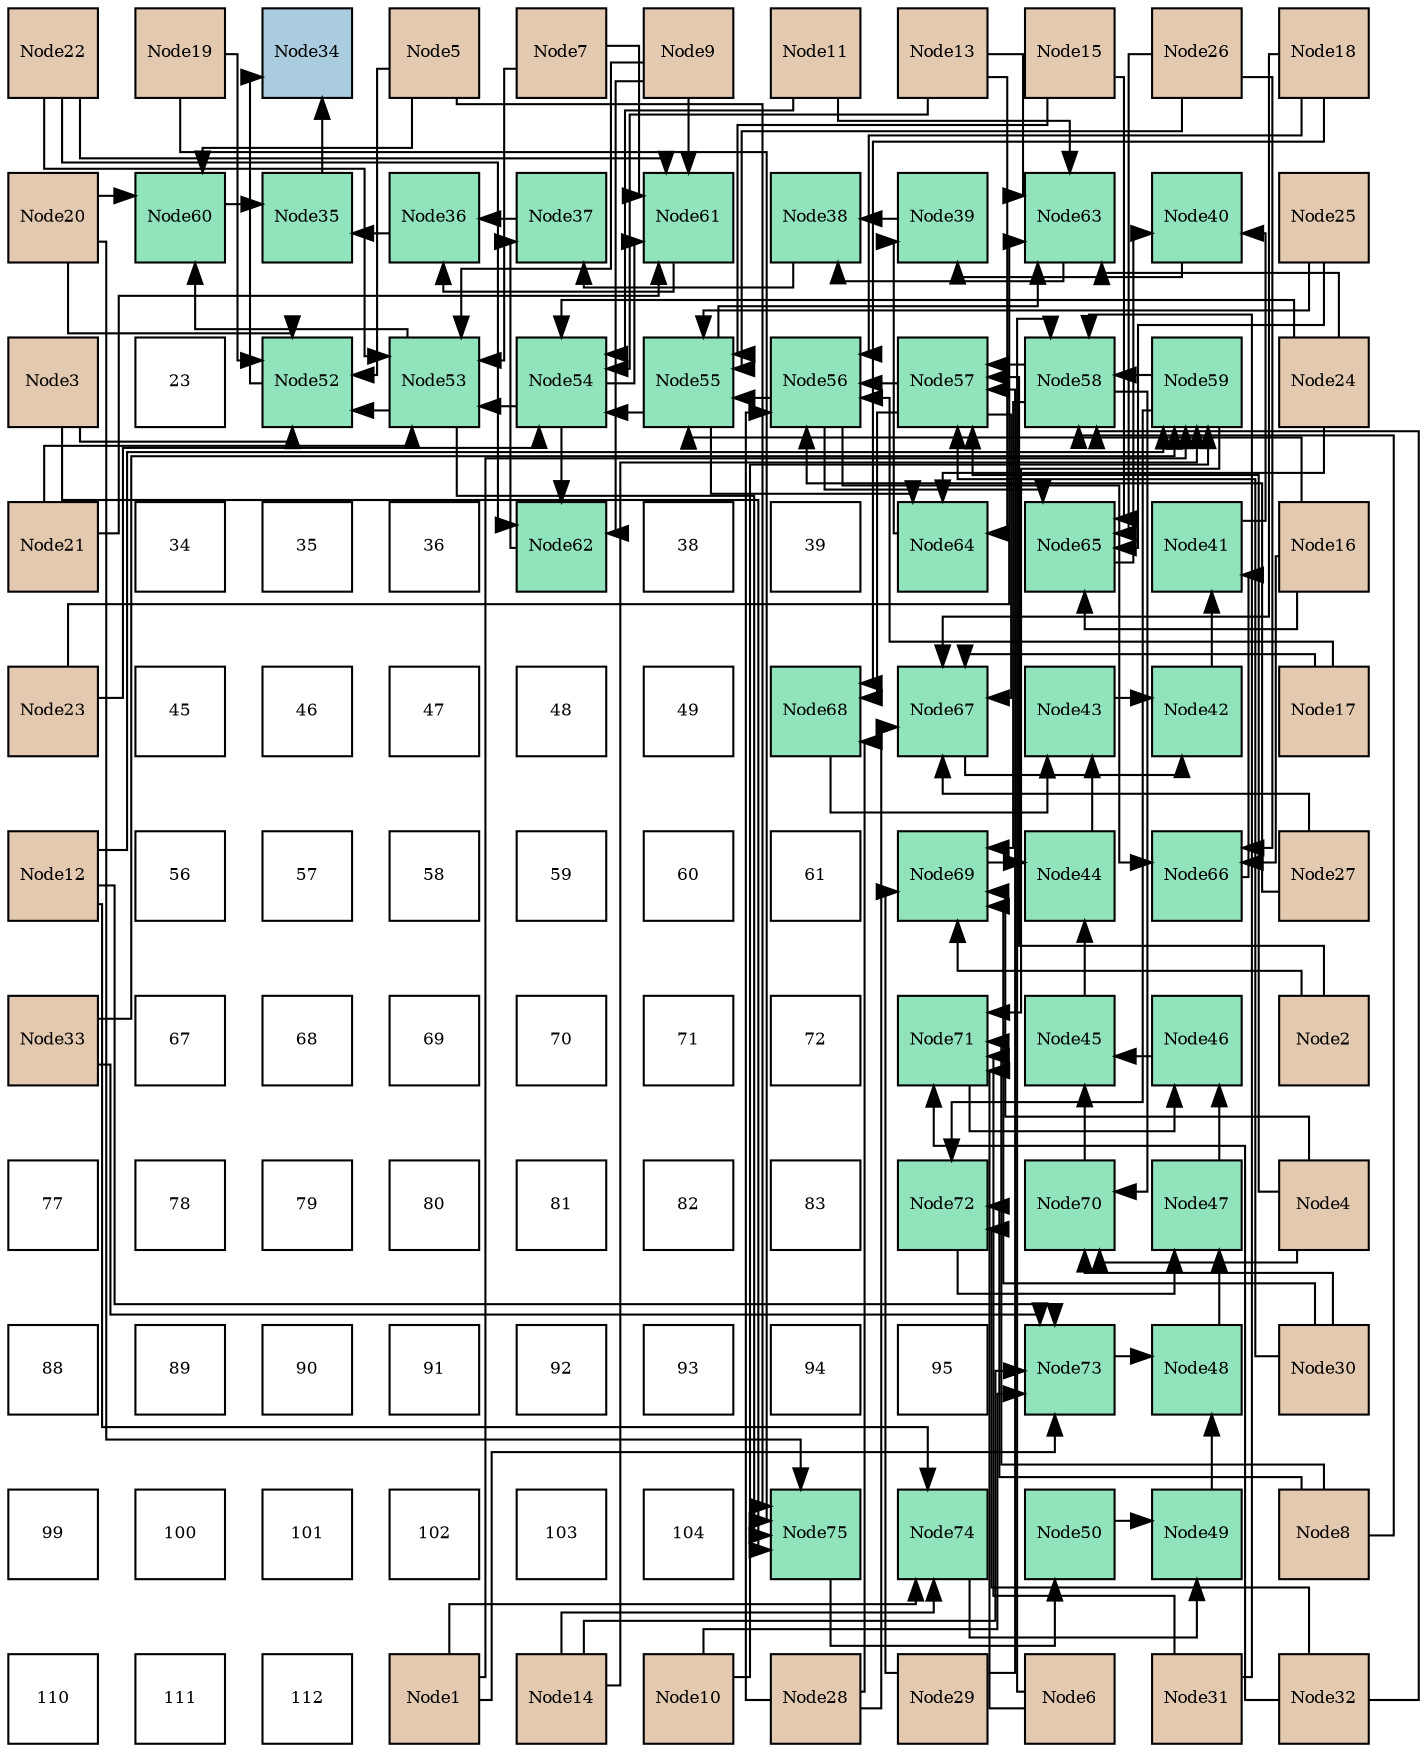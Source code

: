 digraph layout{
 rankdir=TB;
 splines=ortho;
 node [style=filled shape=square fixedsize=true width=0.6];
0[label="Node22", fontsize=8, fillcolor="#e3c9af"];
1[label="Node19", fontsize=8, fillcolor="#e3c9af"];
2[label="Node34", fontsize=8, fillcolor="#a9ccde"];
3[label="Node5", fontsize=8, fillcolor="#e3c9af"];
4[label="Node7", fontsize=8, fillcolor="#e3c9af"];
5[label="Node9", fontsize=8, fillcolor="#e3c9af"];
6[label="Node11", fontsize=8, fillcolor="#e3c9af"];
7[label="Node13", fontsize=8, fillcolor="#e3c9af"];
8[label="Node15", fontsize=8, fillcolor="#e3c9af"];
9[label="Node26", fontsize=8, fillcolor="#e3c9af"];
10[label="Node18", fontsize=8, fillcolor="#e3c9af"];
11[label="Node20", fontsize=8, fillcolor="#e3c9af"];
12[label="Node60", fontsize=8, fillcolor="#91e3bb"];
13[label="Node35", fontsize=8, fillcolor="#91e3bb"];
14[label="Node36", fontsize=8, fillcolor="#91e3bb"];
15[label="Node37", fontsize=8, fillcolor="#91e3bb"];
16[label="Node61", fontsize=8, fillcolor="#91e3bb"];
17[label="Node38", fontsize=8, fillcolor="#91e3bb"];
18[label="Node39", fontsize=8, fillcolor="#91e3bb"];
19[label="Node63", fontsize=8, fillcolor="#91e3bb"];
20[label="Node40", fontsize=8, fillcolor="#91e3bb"];
21[label="Node25", fontsize=8, fillcolor="#e3c9af"];
22[label="Node3", fontsize=8, fillcolor="#e3c9af"];
23[label="23", fontsize=8, fillcolor="#ffffff"];
24[label="Node52", fontsize=8, fillcolor="#91e3bb"];
25[label="Node53", fontsize=8, fillcolor="#91e3bb"];
26[label="Node54", fontsize=8, fillcolor="#91e3bb"];
27[label="Node55", fontsize=8, fillcolor="#91e3bb"];
28[label="Node56", fontsize=8, fillcolor="#91e3bb"];
29[label="Node57", fontsize=8, fillcolor="#91e3bb"];
30[label="Node58", fontsize=8, fillcolor="#91e3bb"];
31[label="Node59", fontsize=8, fillcolor="#91e3bb"];
32[label="Node24", fontsize=8, fillcolor="#e3c9af"];
33[label="Node21", fontsize=8, fillcolor="#e3c9af"];
34[label="34", fontsize=8, fillcolor="#ffffff"];
35[label="35", fontsize=8, fillcolor="#ffffff"];
36[label="36", fontsize=8, fillcolor="#ffffff"];
37[label="Node62", fontsize=8, fillcolor="#91e3bb"];
38[label="38", fontsize=8, fillcolor="#ffffff"];
39[label="39", fontsize=8, fillcolor="#ffffff"];
40[label="Node64", fontsize=8, fillcolor="#91e3bb"];
41[label="Node65", fontsize=8, fillcolor="#91e3bb"];
42[label="Node41", fontsize=8, fillcolor="#91e3bb"];
43[label="Node16", fontsize=8, fillcolor="#e3c9af"];
44[label="Node23", fontsize=8, fillcolor="#e3c9af"];
45[label="45", fontsize=8, fillcolor="#ffffff"];
46[label="46", fontsize=8, fillcolor="#ffffff"];
47[label="47", fontsize=8, fillcolor="#ffffff"];
48[label="48", fontsize=8, fillcolor="#ffffff"];
49[label="49", fontsize=8, fillcolor="#ffffff"];
50[label="Node68", fontsize=8, fillcolor="#91e3bb"];
51[label="Node67", fontsize=8, fillcolor="#91e3bb"];
52[label="Node43", fontsize=8, fillcolor="#91e3bb"];
53[label="Node42", fontsize=8, fillcolor="#91e3bb"];
54[label="Node17", fontsize=8, fillcolor="#e3c9af"];
55[label="Node12", fontsize=8, fillcolor="#e3c9af"];
56[label="56", fontsize=8, fillcolor="#ffffff"];
57[label="57", fontsize=8, fillcolor="#ffffff"];
58[label="58", fontsize=8, fillcolor="#ffffff"];
59[label="59", fontsize=8, fillcolor="#ffffff"];
60[label="60", fontsize=8, fillcolor="#ffffff"];
61[label="61", fontsize=8, fillcolor="#ffffff"];
62[label="Node69", fontsize=8, fillcolor="#91e3bb"];
63[label="Node44", fontsize=8, fillcolor="#91e3bb"];
64[label="Node66", fontsize=8, fillcolor="#91e3bb"];
65[label="Node27", fontsize=8, fillcolor="#e3c9af"];
66[label="Node33", fontsize=8, fillcolor="#e3c9af"];
67[label="67", fontsize=8, fillcolor="#ffffff"];
68[label="68", fontsize=8, fillcolor="#ffffff"];
69[label="69", fontsize=8, fillcolor="#ffffff"];
70[label="70", fontsize=8, fillcolor="#ffffff"];
71[label="71", fontsize=8, fillcolor="#ffffff"];
72[label="72", fontsize=8, fillcolor="#ffffff"];
73[label="Node71", fontsize=8, fillcolor="#91e3bb"];
74[label="Node45", fontsize=8, fillcolor="#91e3bb"];
75[label="Node46", fontsize=8, fillcolor="#91e3bb"];
76[label="Node2", fontsize=8, fillcolor="#e3c9af"];
77[label="77", fontsize=8, fillcolor="#ffffff"];
78[label="78", fontsize=8, fillcolor="#ffffff"];
79[label="79", fontsize=8, fillcolor="#ffffff"];
80[label="80", fontsize=8, fillcolor="#ffffff"];
81[label="81", fontsize=8, fillcolor="#ffffff"];
82[label="82", fontsize=8, fillcolor="#ffffff"];
83[label="83", fontsize=8, fillcolor="#ffffff"];
84[label="Node72", fontsize=8, fillcolor="#91e3bb"];
85[label="Node70", fontsize=8, fillcolor="#91e3bb"];
86[label="Node47", fontsize=8, fillcolor="#91e3bb"];
87[label="Node4", fontsize=8, fillcolor="#e3c9af"];
88[label="88", fontsize=8, fillcolor="#ffffff"];
89[label="89", fontsize=8, fillcolor="#ffffff"];
90[label="90", fontsize=8, fillcolor="#ffffff"];
91[label="91", fontsize=8, fillcolor="#ffffff"];
92[label="92", fontsize=8, fillcolor="#ffffff"];
93[label="93", fontsize=8, fillcolor="#ffffff"];
94[label="94", fontsize=8, fillcolor="#ffffff"];
95[label="95", fontsize=8, fillcolor="#ffffff"];
96[label="Node73", fontsize=8, fillcolor="#91e3bb"];
97[label="Node48", fontsize=8, fillcolor="#91e3bb"];
98[label="Node30", fontsize=8, fillcolor="#e3c9af"];
99[label="99", fontsize=8, fillcolor="#ffffff"];
100[label="100", fontsize=8, fillcolor="#ffffff"];
101[label="101", fontsize=8, fillcolor="#ffffff"];
102[label="102", fontsize=8, fillcolor="#ffffff"];
103[label="103", fontsize=8, fillcolor="#ffffff"];
104[label="104", fontsize=8, fillcolor="#ffffff"];
105[label="Node75", fontsize=8, fillcolor="#91e3bb"];
106[label="Node74", fontsize=8, fillcolor="#91e3bb"];
107[label="Node50", fontsize=8, fillcolor="#91e3bb"];
108[label="Node49", fontsize=8, fillcolor="#91e3bb"];
109[label="Node8", fontsize=8, fillcolor="#e3c9af"];
110[label="110", fontsize=8, fillcolor="#ffffff"];
111[label="111", fontsize=8, fillcolor="#ffffff"];
112[label="112", fontsize=8, fillcolor="#ffffff"];
113[label="Node1", fontsize=8, fillcolor="#e3c9af"];
114[label="Node14", fontsize=8, fillcolor="#e3c9af"];
115[label="Node10", fontsize=8, fillcolor="#e3c9af"];
116[label="Node28", fontsize=8, fillcolor="#e3c9af"];
117[label="Node29", fontsize=8, fillcolor="#e3c9af"];
118[label="Node6", fontsize=8, fillcolor="#e3c9af"];
119[label="Node31", fontsize=8, fillcolor="#e3c9af"];
120[label="Node32", fontsize=8, fillcolor="#e3c9af"];
edge [constraint=false, style=vis];13 -> 2;
24 -> 2;
14 -> 13;
12 -> 13;
15 -> 14;
16 -> 14;
17 -> 15;
37 -> 15;
18 -> 17;
19 -> 17;
20 -> 18;
40 -> 18;
42 -> 20;
41 -> 20;
53 -> 42;
64 -> 42;
52 -> 53;
51 -> 53;
63 -> 52;
50 -> 52;
74 -> 63;
62 -> 63;
75 -> 74;
85 -> 74;
86 -> 75;
73 -> 75;
97 -> 86;
84 -> 86;
108 -> 97;
96 -> 97;
107 -> 108;
106 -> 108;
105 -> 107;
25 -> 24;
22 -> 24;
3 -> 24;
1 -> 24;
11 -> 24;
25 -> 12;
3 -> 12;
11 -> 12;
25 -> 105;
22 -> 105;
3 -> 105;
1 -> 105;
11 -> 105;
26 -> 25;
4 -> 25;
5 -> 25;
33 -> 25;
0 -> 25;
26 -> 16;
4 -> 16;
5 -> 16;
33 -> 16;
0 -> 16;
26 -> 37;
5 -> 37;
0 -> 37;
27 -> 26;
6 -> 26;
7 -> 26;
44 -> 26;
32 -> 26;
27 -> 19;
6 -> 19;
7 -> 19;
44 -> 19;
32 -> 19;
27 -> 40;
7 -> 40;
32 -> 40;
28 -> 27;
8 -> 27;
43 -> 27;
21 -> 27;
9 -> 27;
28 -> 41;
8 -> 41;
43 -> 41;
21 -> 41;
9 -> 41;
28 -> 64;
43 -> 64;
9 -> 64;
29 -> 28;
54 -> 28;
10 -> 28;
65 -> 28;
116 -> 28;
29 -> 51;
54 -> 51;
10 -> 51;
65 -> 51;
116 -> 51;
29 -> 50;
10 -> 50;
116 -> 50;
30 -> 29;
76 -> 29;
87 -> 29;
117 -> 29;
98 -> 29;
30 -> 62;
76 -> 62;
87 -> 62;
117 -> 62;
98 -> 62;
30 -> 85;
87 -> 85;
98 -> 85;
31 -> 30;
118 -> 30;
109 -> 30;
119 -> 30;
120 -> 30;
31 -> 73;
118 -> 73;
109 -> 73;
119 -> 73;
120 -> 73;
31 -> 84;
109 -> 84;
120 -> 84;
113 -> 31;
115 -> 31;
55 -> 31;
114 -> 31;
66 -> 31;
113 -> 96;
115 -> 96;
55 -> 96;
114 -> 96;
66 -> 96;
113 -> 106;
55 -> 106;
114 -> 106;
edge [constraint=true, style=invis];
0 -> 11 -> 22 -> 33 -> 44 -> 55 -> 66 -> 77 -> 88 -> 99 -> 110;
1 -> 12 -> 23 -> 34 -> 45 -> 56 -> 67 -> 78 -> 89 -> 100 -> 111;
2 -> 13 -> 24 -> 35 -> 46 -> 57 -> 68 -> 79 -> 90 -> 101 -> 112;
3 -> 14 -> 25 -> 36 -> 47 -> 58 -> 69 -> 80 -> 91 -> 102 -> 113;
4 -> 15 -> 26 -> 37 -> 48 -> 59 -> 70 -> 81 -> 92 -> 103 -> 114;
5 -> 16 -> 27 -> 38 -> 49 -> 60 -> 71 -> 82 -> 93 -> 104 -> 115;
6 -> 17 -> 28 -> 39 -> 50 -> 61 -> 72 -> 83 -> 94 -> 105 -> 116;
7 -> 18 -> 29 -> 40 -> 51 -> 62 -> 73 -> 84 -> 95 -> 106 -> 117;
8 -> 19 -> 30 -> 41 -> 52 -> 63 -> 74 -> 85 -> 96 -> 107 -> 118;
9 -> 20 -> 31 -> 42 -> 53 -> 64 -> 75 -> 86 -> 97 -> 108 -> 119;
10 -> 21 -> 32 -> 43 -> 54 -> 65 -> 76 -> 87 -> 98 -> 109 -> 120;
rank = same {0 -> 1 -> 2 -> 3 -> 4 -> 5 -> 6 -> 7 -> 8 -> 9 -> 10};
rank = same {11 -> 12 -> 13 -> 14 -> 15 -> 16 -> 17 -> 18 -> 19 -> 20 -> 21};
rank = same {22 -> 23 -> 24 -> 25 -> 26 -> 27 -> 28 -> 29 -> 30 -> 31 -> 32};
rank = same {33 -> 34 -> 35 -> 36 -> 37 -> 38 -> 39 -> 40 -> 41 -> 42 -> 43};
rank = same {44 -> 45 -> 46 -> 47 -> 48 -> 49 -> 50 -> 51 -> 52 -> 53 -> 54};
rank = same {55 -> 56 -> 57 -> 58 -> 59 -> 60 -> 61 -> 62 -> 63 -> 64 -> 65};
rank = same {66 -> 67 -> 68 -> 69 -> 70 -> 71 -> 72 -> 73 -> 74 -> 75 -> 76};
rank = same {77 -> 78 -> 79 -> 80 -> 81 -> 82 -> 83 -> 84 -> 85 -> 86 -> 87};
rank = same {88 -> 89 -> 90 -> 91 -> 92 -> 93 -> 94 -> 95 -> 96 -> 97 -> 98};
rank = same {99 -> 100 -> 101 -> 102 -> 103 -> 104 -> 105 -> 106 -> 107 -> 108 -> 109};
rank = same {110 -> 111 -> 112 -> 113 -> 114 -> 115 -> 116 -> 117 -> 118 -> 119 -> 120};
}